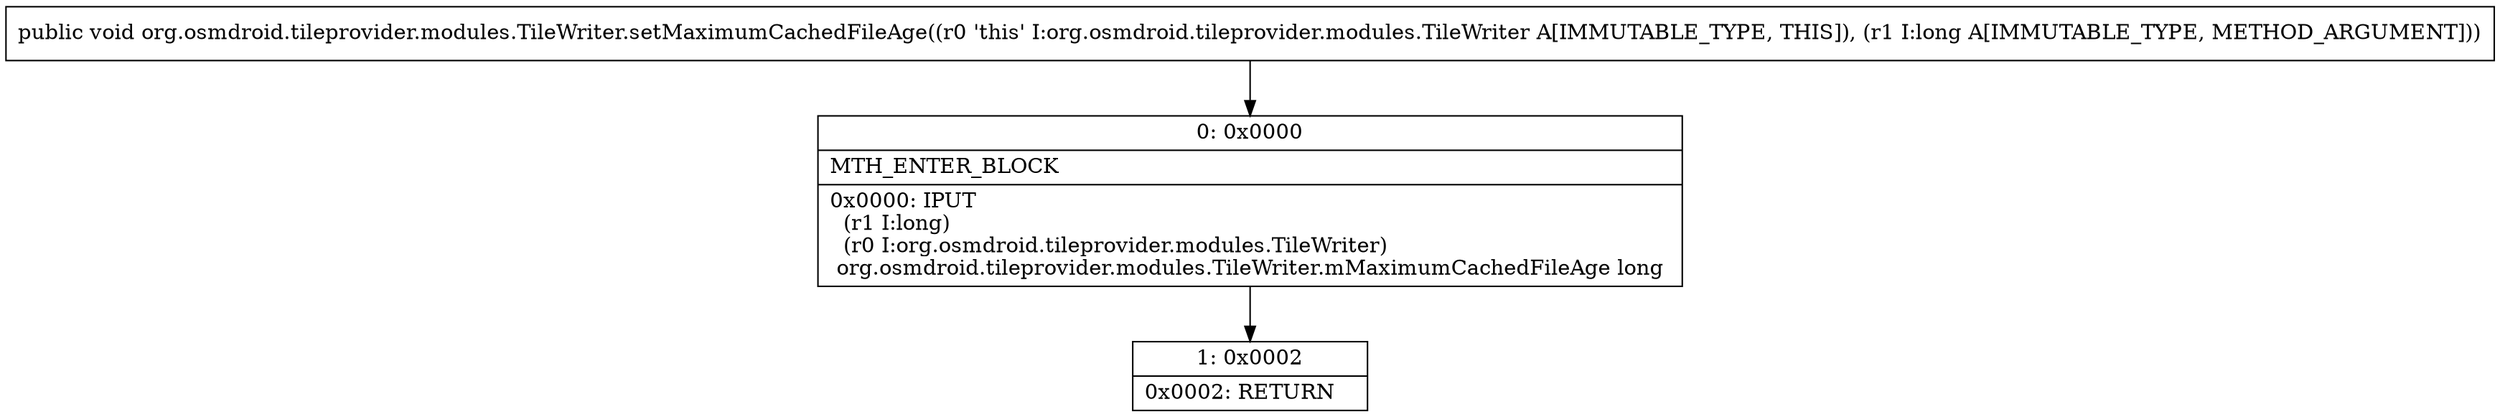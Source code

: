 digraph "CFG fororg.osmdroid.tileprovider.modules.TileWriter.setMaximumCachedFileAge(J)V" {
Node_0 [shape=record,label="{0\:\ 0x0000|MTH_ENTER_BLOCK\l|0x0000: IPUT  \l  (r1 I:long)\l  (r0 I:org.osmdroid.tileprovider.modules.TileWriter)\l org.osmdroid.tileprovider.modules.TileWriter.mMaximumCachedFileAge long \l}"];
Node_1 [shape=record,label="{1\:\ 0x0002|0x0002: RETURN   \l}"];
MethodNode[shape=record,label="{public void org.osmdroid.tileprovider.modules.TileWriter.setMaximumCachedFileAge((r0 'this' I:org.osmdroid.tileprovider.modules.TileWriter A[IMMUTABLE_TYPE, THIS]), (r1 I:long A[IMMUTABLE_TYPE, METHOD_ARGUMENT])) }"];
MethodNode -> Node_0;
Node_0 -> Node_1;
}

